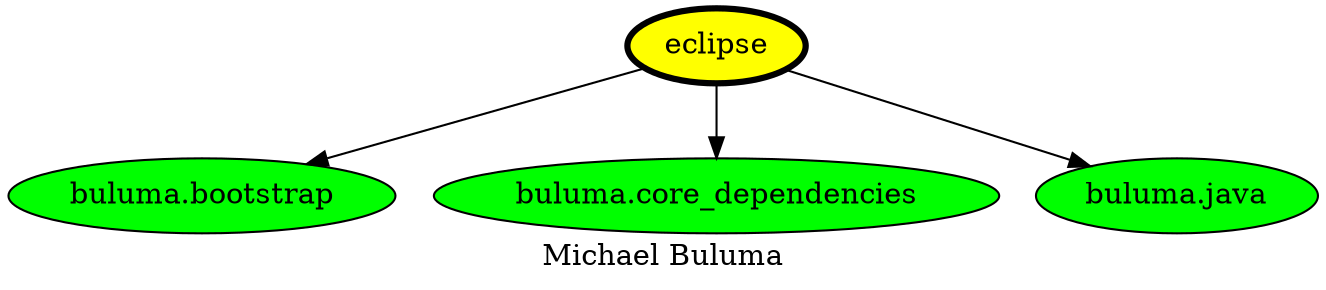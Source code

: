 digraph PhiloDilemma {
  label = "Michael Buluma" ;
  overlap=false
  {
    "eclipse" [fillcolor=yellow style=filled penwidth=3]
    "buluma.bootstrap" [fillcolor=green style=filled]
    "buluma.core_dependencies" [fillcolor=green style=filled]
    "buluma.java" [fillcolor=green style=filled]
  }
  "eclipse" -> "buluma.bootstrap"
  "eclipse" -> "buluma.core_dependencies"
  "eclipse" -> "buluma.java"
}
